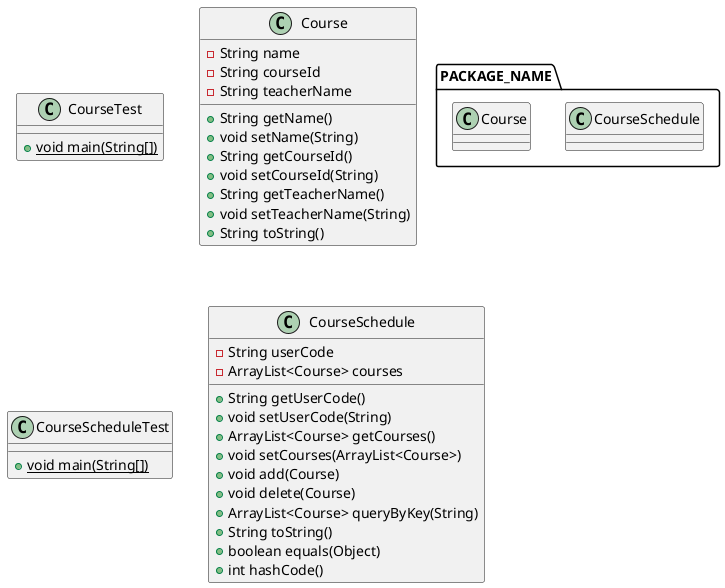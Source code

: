 @startuml
class PACKAGE_NAME.CourseSchedule {
}
class CourseTest {
+ {static} void main(String[])
}
class Course {
- String name
- String courseId
- String teacherName
+ String getName()
+ void setName(String)
+ String getCourseId()
+ void setCourseId(String)
+ String getTeacherName()
+ void setTeacherName(String)
+ String toString()
}
class CourseScheduleTest {
+ {static} void main(String[])
}
class CourseSchedule {
- String userCode
- ArrayList<Course> courses
+ String getUserCode()
+ void setUserCode(String)
+ ArrayList<Course> getCourses()
+ void setCourses(ArrayList<Course>)
+ void add(Course)
+ void delete(Course)
+ ArrayList<Course> queryByKey(String)
+ String toString()
+ boolean equals(Object)
+ int hashCode()
}
class PACKAGE_NAME.Course {
}
@enduml